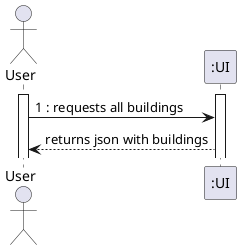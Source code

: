 @startuml
actor "User" as OE

activate OE
activate ":UI"
OE -> ":UI" : 1 : requests all buildings
":UI" --> OE : returns json with buildings


@enduml